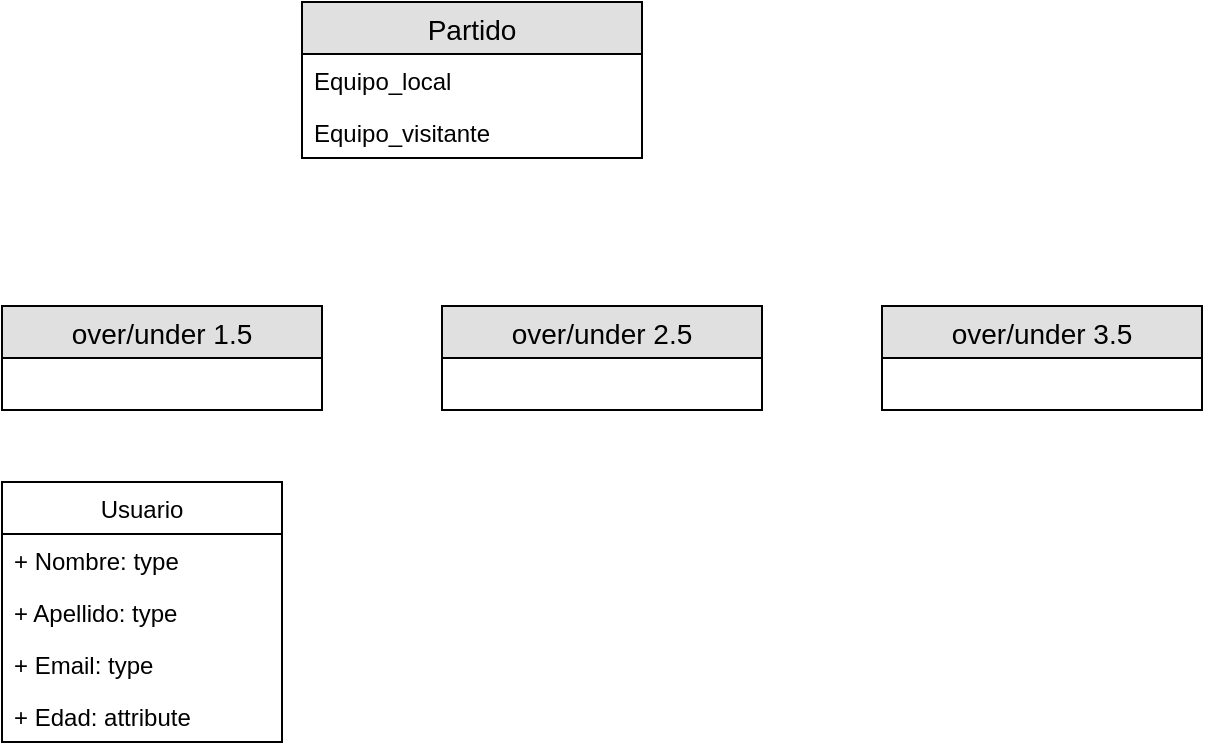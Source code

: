 <mxfile version="11.2.9" type="github" pages="1"><diagram id="39abyVwoU4LaPdrvzuOd" name="Page-1"><mxGraphModel dx="854" dy="468" grid="1" gridSize="10" guides="1" tooltips="1" connect="1" arrows="1" fold="1" page="1" pageScale="1" pageWidth="827" pageHeight="1169" math="0" shadow="0"><root><mxCell id="0"/><mxCell id="1" parent="0"/><mxCell id="FcuoBXQgF8bOgGThEHBj-9" value="Partido" style="swimlane;fontStyle=0;childLayout=stackLayout;horizontal=1;startSize=26;fillColor=#e0e0e0;horizontalStack=0;resizeParent=1;resizeParentMax=0;resizeLast=0;collapsible=1;marginBottom=0;swimlaneFillColor=#ffffff;align=center;fontSize=14;" vertex="1" parent="1"><mxGeometry x="280" y="40" width="170" height="78" as="geometry"/></mxCell><mxCell id="FcuoBXQgF8bOgGThEHBj-10" value="Equipo_local" style="text;strokeColor=none;fillColor=none;spacingLeft=4;spacingRight=4;overflow=hidden;rotatable=0;points=[[0,0.5],[1,0.5]];portConstraint=eastwest;fontSize=12;" vertex="1" parent="FcuoBXQgF8bOgGThEHBj-9"><mxGeometry y="26" width="170" height="26" as="geometry"/></mxCell><mxCell id="FcuoBXQgF8bOgGThEHBj-11" value="Equipo_visitante" style="text;strokeColor=none;fillColor=none;spacingLeft=4;spacingRight=4;overflow=hidden;rotatable=0;points=[[0,0.5],[1,0.5]];portConstraint=eastwest;fontSize=12;" vertex="1" parent="FcuoBXQgF8bOgGThEHBj-9"><mxGeometry y="52" width="170" height="26" as="geometry"/></mxCell><mxCell id="FcuoBXQgF8bOgGThEHBj-13" value=" over/under 1.5" style="swimlane;fontStyle=0;childLayout=stackLayout;horizontal=1;startSize=26;fillColor=#e0e0e0;horizontalStack=0;resizeParent=1;resizeParentMax=0;resizeLast=0;collapsible=1;marginBottom=0;swimlaneFillColor=#ffffff;align=center;fontSize=14;" vertex="1" parent="1"><mxGeometry x="130" y="192" width="160" height="52" as="geometry"/></mxCell><mxCell id="FcuoBXQgF8bOgGThEHBj-17" value=" over/under 2.5" style="swimlane;fontStyle=0;childLayout=stackLayout;horizontal=1;startSize=26;fillColor=#e0e0e0;horizontalStack=0;resizeParent=1;resizeParentMax=0;resizeLast=0;collapsible=1;marginBottom=0;swimlaneFillColor=#ffffff;align=center;fontSize=14;" vertex="1" parent="1"><mxGeometry x="350" y="192" width="160" height="52" as="geometry"/></mxCell><mxCell id="FcuoBXQgF8bOgGThEHBj-21" value="over/under 3.5" style="swimlane;fontStyle=0;childLayout=stackLayout;horizontal=1;startSize=26;fillColor=#e0e0e0;horizontalStack=0;resizeParent=1;resizeParentMax=0;resizeLast=0;collapsible=1;marginBottom=0;swimlaneFillColor=#ffffff;align=center;fontSize=14;" vertex="1" parent="1"><mxGeometry x="570" y="192" width="160" height="52" as="geometry"/></mxCell><mxCell id="FcuoBXQgF8bOgGThEHBj-33" value="Usuario" style="swimlane;fontStyle=0;childLayout=stackLayout;horizontal=1;startSize=26;fillColor=none;horizontalStack=0;resizeParent=1;resizeParentMax=0;resizeLast=0;collapsible=1;marginBottom=0;" vertex="1" parent="1"><mxGeometry x="130" y="280" width="140" height="130" as="geometry"/></mxCell><mxCell id="FcuoBXQgF8bOgGThEHBj-34" value="+ Nombre: type" style="text;strokeColor=none;fillColor=none;align=left;verticalAlign=top;spacingLeft=4;spacingRight=4;overflow=hidden;rotatable=0;points=[[0,0.5],[1,0.5]];portConstraint=eastwest;" vertex="1" parent="FcuoBXQgF8bOgGThEHBj-33"><mxGeometry y="26" width="140" height="26" as="geometry"/></mxCell><mxCell id="FcuoBXQgF8bOgGThEHBj-35" value="+ Apellido: type" style="text;strokeColor=none;fillColor=none;align=left;verticalAlign=top;spacingLeft=4;spacingRight=4;overflow=hidden;rotatable=0;points=[[0,0.5],[1,0.5]];portConstraint=eastwest;" vertex="1" parent="FcuoBXQgF8bOgGThEHBj-33"><mxGeometry y="52" width="140" height="26" as="geometry"/></mxCell><mxCell id="FcuoBXQgF8bOgGThEHBj-36" value="+ Email: type" style="text;strokeColor=none;fillColor=none;align=left;verticalAlign=top;spacingLeft=4;spacingRight=4;overflow=hidden;rotatable=0;points=[[0,0.5],[1,0.5]];portConstraint=eastwest;" vertex="1" parent="FcuoBXQgF8bOgGThEHBj-33"><mxGeometry y="78" width="140" height="26" as="geometry"/></mxCell><mxCell id="FcuoBXQgF8bOgGThEHBj-37" value="+ Edad: attribute" style="text;strokeColor=none;fillColor=none;align=left;verticalAlign=top;spacingLeft=4;spacingRight=4;overflow=hidden;rotatable=0;points=[[0,0.5],[1,0.5]];portConstraint=eastwest;" vertex="1" parent="FcuoBXQgF8bOgGThEHBj-33"><mxGeometry y="104" width="140" height="26" as="geometry"/></mxCell></root></mxGraphModel></diagram></mxfile>